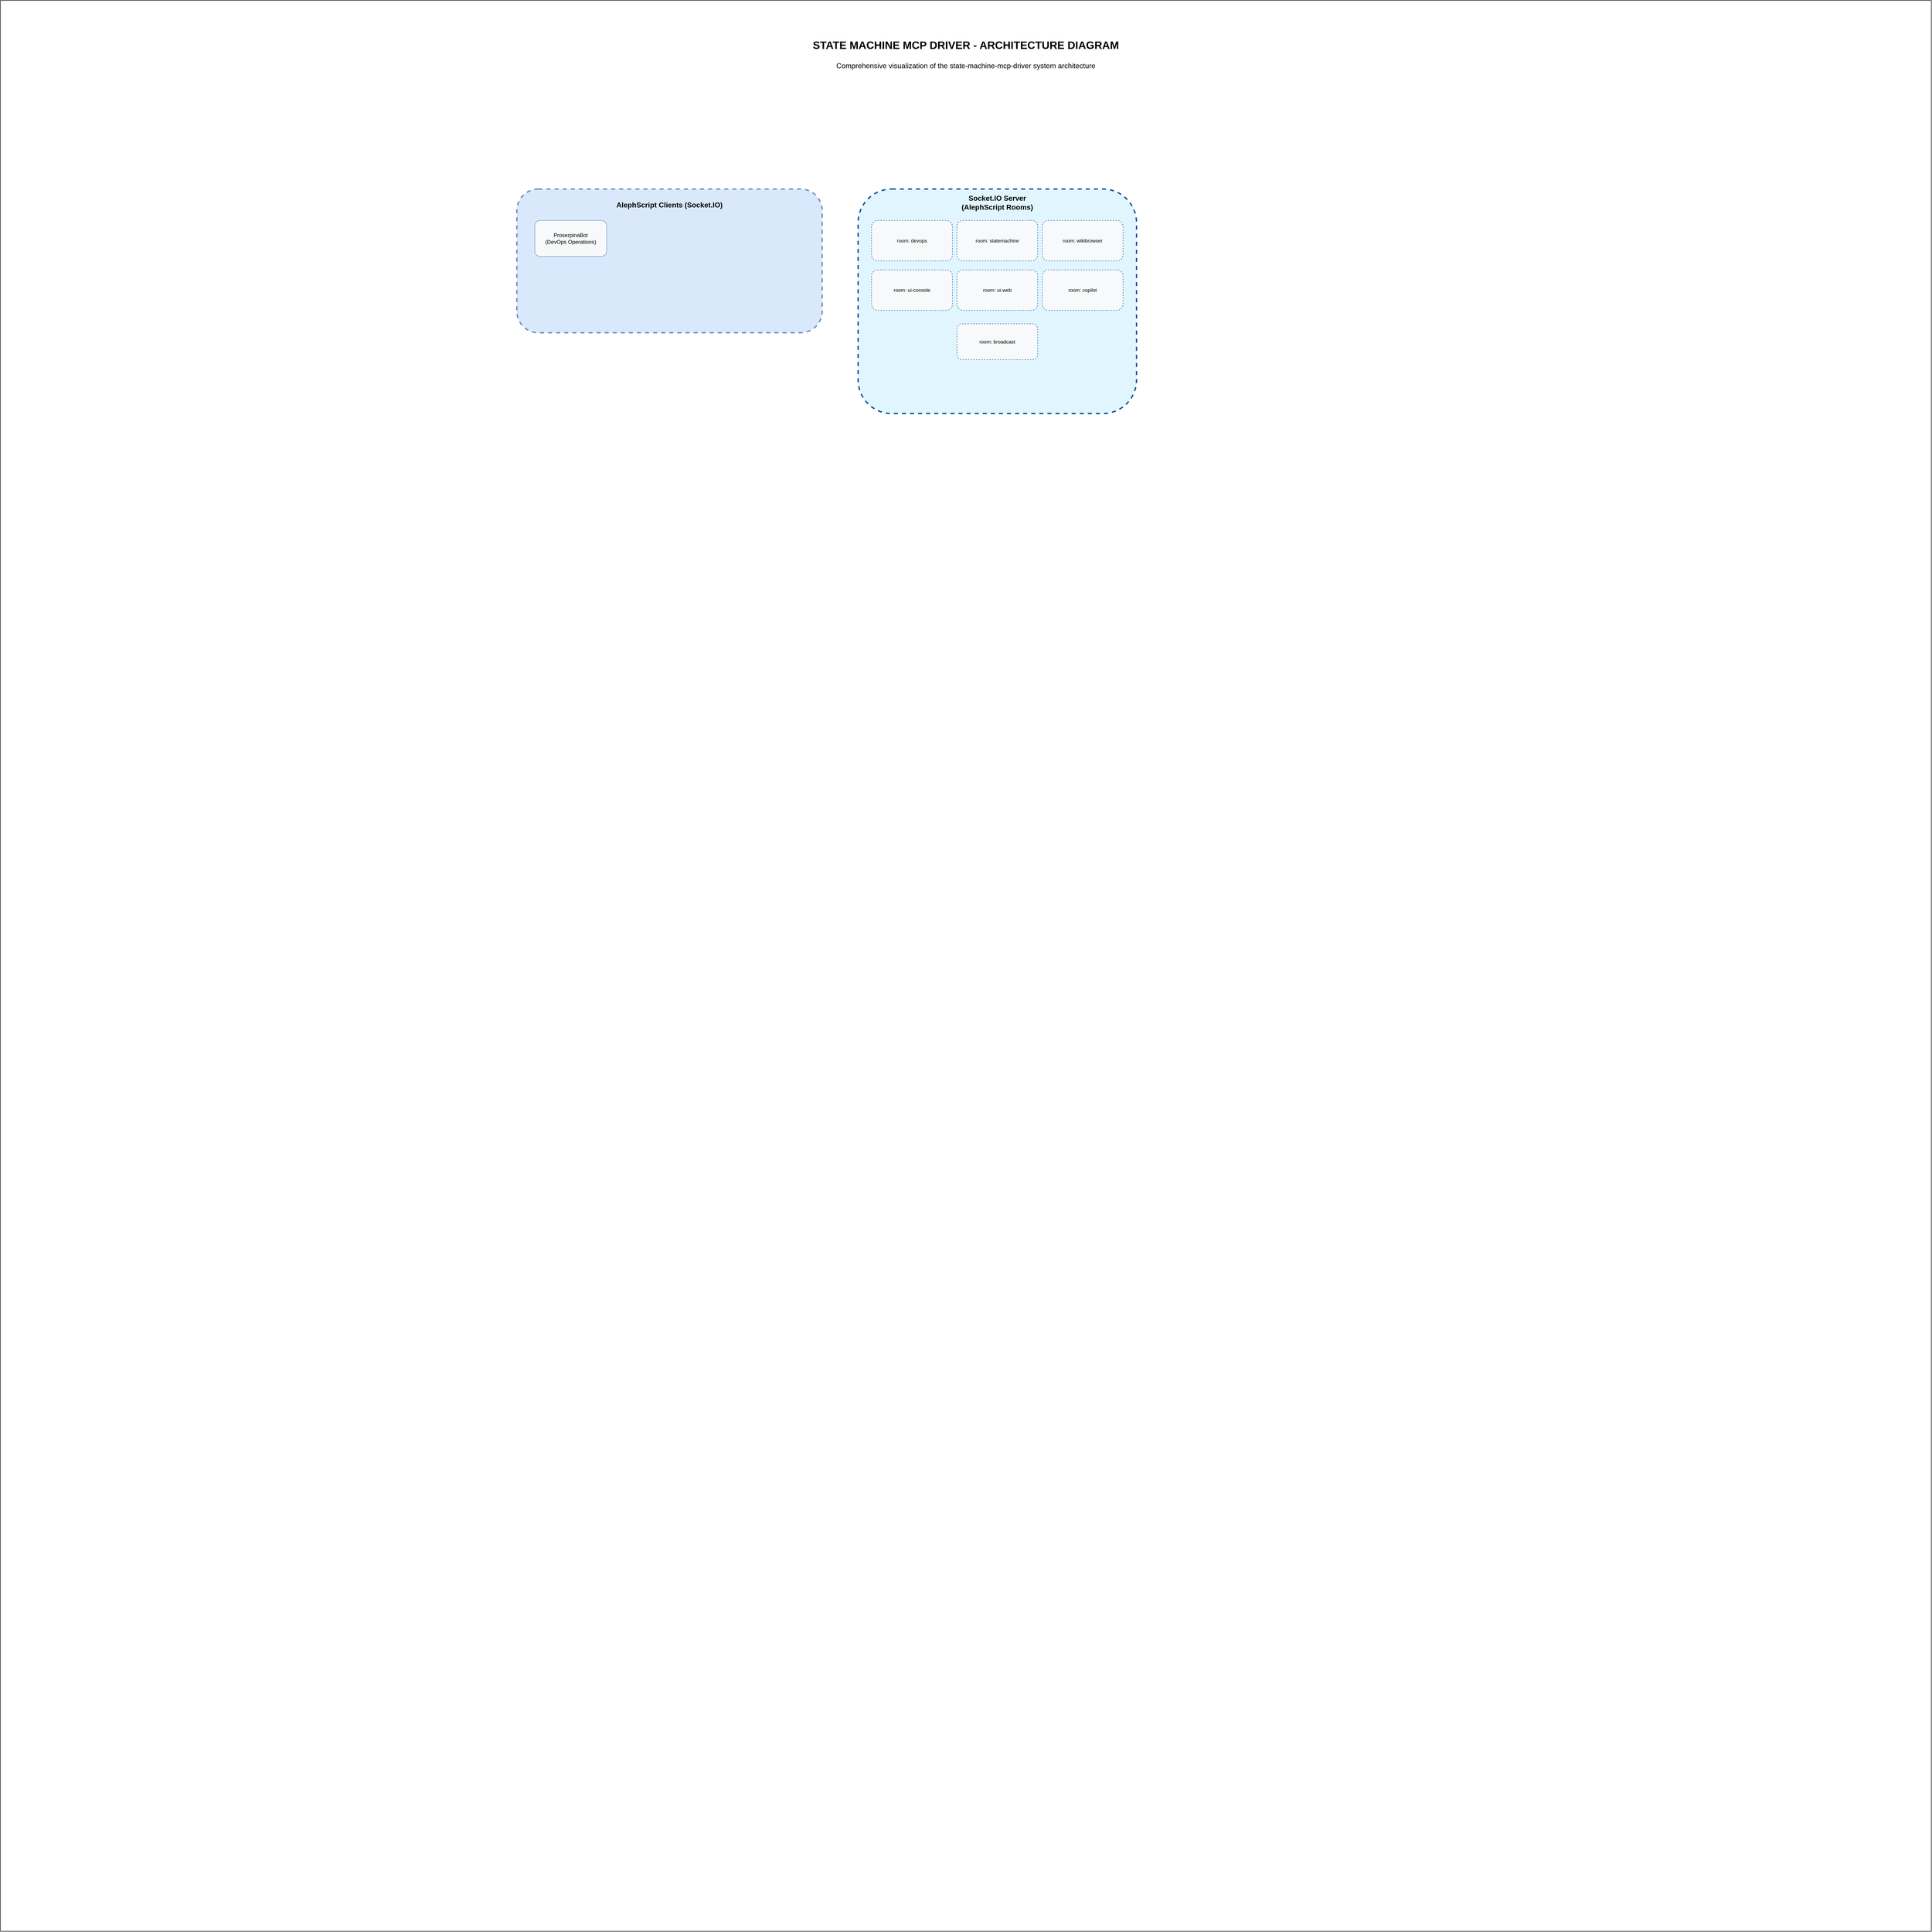 <mxfile version="21.7.2" type="device">
  <diagram name="MCP Architecture" id="ZI2ADXKwUIfG3KBBQAa_">
    <mxGraphModel dx="14514" dy="11667" grid="1" gridSize="10" guides="1" tooltips="1" connect="1" arrows="1" fold="1" page="1" pageScale="1" pageWidth="827" pageHeight="1169" math="0" shadow="0">
      <root>
        <mxCell id="0" />
        <mxCell id="1" parent="0" />
        <mxCell id="main-canvas" value="" style="whiteSpace=wrap;html=1;aspect=fixed;" vertex="1" parent="1">
          <mxGeometry x="-1150" y="-2680" width="4300" height="4300" as="geometry" />
        </mxCell>
        
        <!-- Title -->
        <mxCell id="diagram-title" value="STATE MACHINE MCP DRIVER - ARCHITECTURE DIAGRAM" style="text;html=1;strokeColor=none;fillColor=none;align=center;verticalAlign=middle;whiteSpace=wrap;rounded=0;fontSize=24;fontStyle=1;" vertex="1" parent="1">
          <mxGeometry x="500" y="-2600" width="1000" height="40" as="geometry" />
        </mxCell>
        
        <mxCell id="diagram-subtitle" value="Comprehensive visualization of the state-machine-mcp-driver system architecture" style="text;html=1;strokeColor=none;fillColor=none;align=center;verticalAlign=middle;whiteSpace=wrap;rounded=0;fontSize=16;" vertex="1" parent="1">
          <mxGeometry x="500" y="-2550" width="1000" height="30" as="geometry" />
        </mxCell>
        
        <!-- Socket.IO Server Group -->
        <mxCell id="socket-io-group" value="" style="group" vertex="1" connectable="0" parent="1">
          <mxGeometry x="760" y="-2260" width="620" height="500" as="geometry" />
        </mxCell>
        
        <mxCell id="socket-io-container" value="" style="rounded=1;whiteSpace=wrap;html=1;fillColor=#E1F5FE;strokeColor=#01579B;strokeWidth=3;dashed=1;" vertex="1" parent="socket-io-group">
          <mxGeometry width="620" height="500" as="geometry" />
        </mxCell>
        
        <mxCell id="socket-io-title" value="Socket.IO Server&#xa;(AlephScript Rooms)" style="text;html=1;strokeColor=none;fillColor=none;align=center;verticalAlign=middle;whiteSpace=wrap;rounded=0;fontSize=16;fontStyle=1;" vertex="1" parent="socket-io-group">
          <mxGeometry x="120" y="15" width="380" height="30" as="geometry" />
        </mxCell>
        
        <mxCell id="socket-room-devops" value="room: devops" style="rounded=1;whiteSpace=wrap;html=1;fontSize=11;fillColor=#f8f9fa;strokeColor=#01579B;dashed=1;" vertex="1" parent="socket-io-group">
          <mxGeometry x="30" y="70" width="180" height="90" as="geometry" />
        </mxCell>
        
        <mxCell id="socket-room-statemachine" value="room: statemachine" style="rounded=1;whiteSpace=wrap;html=1;fontSize=11;fillColor=#f8f9fa;strokeColor=#01579B;dashed=1;" vertex="1" parent="socket-io-group">
          <mxGeometry x="220" y="70" width="180" height="90" as="geometry" />
        </mxCell>
        
        <mxCell id="socket-room-wikibrowser" value="room: wikibrowser" style="rounded=1;whiteSpace=wrap;html=1;fontSize=11;fillColor=#f8f9fa;strokeColor=#01579B;dashed=1;" vertex="1" parent="socket-io-group">
          <mxGeometry x="410" y="70" width="180" height="90" as="geometry" />
        </mxCell>
        
        <mxCell id="socket-room-console" value="room: ui-console" style="rounded=1;whiteSpace=wrap;html=1;fontSize=11;fillColor=#f8f9fa;strokeColor=#01579B;dashed=1;" vertex="1" parent="socket-io-group">
          <mxGeometry x="30" y="180" width="180" height="90" as="geometry" />
        </mxCell>
        
        <mxCell id="socket-room-web" value="room: ui-web" style="rounded=1;whiteSpace=wrap;html=1;fontSize=11;fillColor=#f8f9fa;strokeColor=#01579B;dashed=1;" vertex="1" parent="socket-io-group">
          <mxGeometry x="220" y="180" width="180" height="90" as="geometry" />
        </mxCell>
        
        <mxCell id="socket-room-copilot" value="room: copilot" style="rounded=1;whiteSpace=wrap;html=1;fontSize=11;fillColor=#f8f9fa;strokeColor=#01579B;dashed=1;" vertex="1" parent="socket-io-group">
          <mxGeometry x="410" y="180" width="180" height="90" as="geometry" />
        </mxCell>
        
        <mxCell id="socket-room-broadcast" value="room: broadcast" style="rounded=1;whiteSpace=wrap;html=1;fontSize=11;fillColor=#f8f9fa;strokeColor=#01579B;dashed=1;" vertex="1" parent="socket-io-group">
          <mxGeometry x="220" y="300" width="180" height="80" as="geometry" />
        </mxCell>
        
        <!-- AlephScript Clients Group -->
        <mxCell id="alephscript-clients-group" value="" style="group" vertex="1" connectable="0" parent="1">
          <mxGeometry x="0" y="-2260" width="680" height="320" as="geometry" />
        </mxCell>
        
        <mxCell id="alephscript-clients-container" value="" style="rounded=1;whiteSpace=wrap;html=1;fillColor=#dae8fc;strokeColor=#6c8ebf;strokeWidth=3;dashed=1;" vertex="1" parent="alephscript-clients-group">
          <mxGeometry width="680" height="320" as="geometry" />
        </mxCell>
        
        <mxCell id="alephscript-clients-title" value="AlephScript Clients (Socket.IO)" style="text;html=1;strokeColor=none;fillColor=none;align=center;verticalAlign=middle;whiteSpace=wrap;rounded=0;fontSize=16;fontStyle=1;" vertex="1" parent="alephscript-clients-group">
          <mxGeometry x="180" y="20" width="320" height="30" as="geometry" />
        </mxCell>
        
        <mxCell id="alephscript-proserpina" value="ProserpinaBot&#xa;(DevOps Operations)" style="rounded=1;whiteSpace=wrap;html=1;fontSize=12;fillColor=#f8f9fa;strokeColor=#6c8ebf;" vertex="1" parent="alephscript-clients-group">
          <mxGeometry x="40" y="70" width="160" height="80" as="geometry" />
        </mxCell>
        
        <mxCell id="alephscript-orfeo" value="OrfeoBot&#xa;(Music & Audio)" style="rounded=1;whiteSpace=wrap;html=1;fontSize=12;fillColor=#f8f9fa;strokeColor=#6c8ebf;" vertex="1" parent="alephscript-clients-group">
          <mxGeometry x="240" y="70" width="160" height="80" as="geometry" />
        </mxCell>
        
        <mxCell id="alephscript-euridice" value="EuridiceBot&#xa;(Data & Analytics)" style="rounded=1;whiteSpace=wrap;html=1;fontSize=12;fillColor=#f8f9fa;strokeColor=#6c8ebf;" vertex="1" parent="alephscript-clients-group">
          <mxGeometry x="440" y="70" width="160" height="80" as="geometry" />
        </mxCell>
        
        <mxCell id="alephscript-unity" value="Unity AlephScript&#xa;(Game Integration)" style="rounded=1;whiteSpace=wrap;html=1;fontSize=12;fillColor=#f8f9fa;strokeColor=#6c8ebf;" vertex="1" parent="alephscript-clients-group">
          <mxGeometry x="240" y="180" width="160" height="80" as="geometry" />
        </mxCell>
        
        <!-- Channel Bots Group -->
        <mxCell id="channel-bots-group" value="" style="group" vertex="1" connectable="0" parent="1">
          <mxGeometry x="1460" y="-2260" width="620" height="320" as="geometry" />
        </mxCell>
        
        <mxCell id="channel-bots-container" value="" style="rounded=1;whiteSpace=wrap;html=1;fillColor=#e1d5e7;strokeColor=#9673a6;strokeWidth=3;dashed=1;" vertex="1" parent="channel-bots-group">
          <mxGeometry width="620" height="320" as="geometry" />
        </mxCell>
        
        <mxCell id="channel-bots-title" value="RxJS Channel Bots" style="text;html=1;strokeColor=none;fillColor=none;align=center;verticalAlign=middle;whiteSpace=wrap;rounded=0;fontSize=16;fontStyle=1;" vertex="1" parent="channel-bots-group">
          <mxGeometry x="180" y="20" width="260" height="30" as="geometry" />
        </mxCell>
        
        <mxCell id="bot-apolo" value="ApoloBot&#xa;(Strategic Agent)" style="rounded=1;whiteSpace=wrap;html=1;fontSize=12;fillColor=#f8f9fa;strokeColor=#9673a6;" vertex="1" parent="channel-bots-group">
          <mxGeometry x="40" y="70" width="160" height="80" as="geometry" />
        </mxCell>
        
        <mxCell id="bot-dionisio" value="DionisioBot&#xa;(Creative Agent)" style="rounded=1;whiteSpace=wrap;html=1;fontSize=12;fillColor=#f8f9fa;strokeColor=#9673a6;" vertex="1" parent="channel-bots-group">
          <mxGeometry x="240" y="70" width="160" height="80" as="geometry" />
        </mxCell>
        
        <mxCell id="bot-justice" value="JusticeBot&#xa;(Regulatory Agent)" style="rounded=1;whiteSpace=wrap;html=1;fontSize=12;fillColor=#f8f9fa;strokeColor=#9673a6;" vertex="1" parent="channel-bots-group">
          <mxGeometry x="40" y="180" width="160" height="80" as="geometry" />
        </mxCell>
        
        <mxCell id="bot-user-simulator" value="UserSimulator&#xa;(Testing Agent)" style="rounded=1;whiteSpace=wrap;html=1;fontSize=12;fillColor=#f8f9fa;strokeColor=#9673a6;" vertex="1" parent="channel-bots-group">
          <mxGeometry x="240" y="180" width="160" height="80" as="geometry" />
        </mxCell>
        
        <!-- MCPLauncherServer -->
        <mxCell id="launcher-server-group" value="" style="group" vertex="1" connectable="0" parent="1">
          <mxGeometry x="500" y="-1800" width="1000" height="500" as="geometry" />
        </mxCell>
        
        <mxCell id="launcher-server-container" value="" style="rounded=1;whiteSpace=wrap;html=1;fillColor=#fff2cc;strokeColor=#d6b656;strokeWidth=3;" vertex="1" parent="launcher-server-group">
          <mxGeometry width="1000" height="500" as="geometry" />
        </mxCell>
        
        <mxCell id="launcher-server-title" value="MCPLauncherServer.ts&#xa;(Core Central System - Port 3050)" style="text;html=1;strokeColor=none;fillColor=none;align=center;verticalAlign=middle;whiteSpace=wrap;rounded=0;fontSize=20;fontStyle=1;" vertex="1" parent="launcher-server-group">
          <mxGeometry x="180" y="20" width="640" height="50" as="geometry" />
        </mxCell>
        
        <mxCell id="launcher-server-description" value="Main server that manages and spawns other MCP service servers.&#xa;Provides health monitoring, auto-restart, and centralized control." style="text;html=1;strokeColor=none;fillColor=none;align=center;verticalAlign=middle;whiteSpace=wrap;rounded=0;fontSize=14;" vertex="1" parent="launcher-server-group">
          <mxGeometry x="200" y="70" width="600" height="50" as="geometry" />
        </mxCell>
        
        <!-- Orchestrator Group -->
        <mxCell id="orchestrator-group" value="" style="group" vertex="1" connectable="0" parent="1">
          <mxGeometry x="940" y="700" width="830" height="250" as="geometry" />
        </mxCell>
        
        <mxCell id="orchestrator-core" value="Orchestrator&#xa;(RxJS + NodeJS)" style="rounded=1;whiteSpace=wrap;html=1;fontSize=12;fontColor=#000000;strokeColor=#000000;fillColor=#FFFFFF;" vertex="1" parent="orchestrator-group">
          <mxGeometry x="360" y="180" width="140" height="70" as="geometry" />
        </mxCell>
        
        <mxCell id="app-channel" value="App&#xa;(AppMessage)" style="rounded=1;whiteSpace=wrap;html=1;fontSize=11;strokeColor=#2D7600;fillColor=#60a917;fontColor=#ffffff;" vertex="1" parent="orchestrator-group">
          <mxGeometry x="150" y="190" width="120" height="50" as="geometry" />
        </mxCell>
        
        <mxCell id="sys-channel" value="Sys&#xa;(SysMessage)" style="rounded=1;whiteSpace=wrap;html=1;fontSize=10;fontColor=default;strokeColor=#FF6D00;fillColor=#FFE0B2;align=center;verticalAlign=top;spacingLeft=5;spacingTop=5;fontFamily=Helvetica;gradientColor=none;" vertex="1" parent="orchestrator-group">
          <mxGeometry x="370" width="120" height="50" as="geometry" />
        </mxCell>
        
        <mxCell id="ui-channel" value="UI&#xa;(UIMessage)" style="rounded=1;whiteSpace=wrap;html=1;fontSize=11;fontColor=#ffffff;strokeColor=#006EAF;fillColor=#1ba1e2;" vertex="1" parent="orchestrator-group">
          <mxGeometry x="590" y="190" width="120" height="50" as="geometry" />
        </mxCell>
        
        <mxCell id="orchestrator-to-app" style="edgeStyle=orthogonalEdgeStyle;elbow=horizontal;strokeColor=#000000;dashed=1;" edge="1" parent="orchestrator-group" source="orchestrator-core" target="app-channel">
          <mxGeometry relative="1" as="geometry" />
        </mxCell>
        
        <mxCell id="orchestrator-to-sys" style="edgeStyle=orthogonalEdgeStyle;elbow=horizontal;strokeColor=#000000;dashed=1;" edge="1" parent="orchestrator-group" source="orchestrator-core" target="sys-channel">
          <mxGeometry relative="1" as="geometry" />
        </mxCell>
        
        <mxCell id="orchestrator-to-ui" style="edgeStyle=orthogonalEdgeStyle;elbow=horizontal;strokeColor=#000000;dashed=1;" edge="1" parent="orchestrator-group" source="orchestrator-core" target="ui-channel">
          <mxGeometry relative="1" as="geometry" />
        </mxCell>
        
        <!-- DevOpsServer Group -->
        <mxCell id="devops-server-group" value="" style="group" vertex="1" connectable="0" parent="1">
          <mxGeometry x="830" y="830" width="380" height="320" as="geometry" />
        </mxCell>
        
        <mxCell id="devops-server-container" value="" style="rounded=1;whiteSpace=wrap;html=1;fillColor=#E8F5E9;strokeColor=#4CAF50;strokeWidth=3;dashed=1;" vertex="1" parent="devops-server-group">
          <mxGeometry width="380" height="320" as="geometry" />
        </mxCell>
        
        <mxCell id="devops-server-title" value="DevOpsServerImpl&#xa;(Port 3003)" style="text;html=1;strokeColor=none;fillColor=none;align=center;verticalAlign=middle;whiteSpace=wrap;rounded=0;fontSize=16;fontStyle=1;" vertex="1" parent="devops-server-group">
          <mxGeometry x="110" y="15" width="160" height="30" as="geometry" />
        </mxCell>
        
        <mxCell id="devops-server-socket" value="Socket.IO Client&#xa;Plugin (room: devops)" style="rounded=1;whiteSpace=wrap;html=1;fontSize=11;fillColor=#E1F5FE;strokeColor=#01579B;fontStyle=1;" vertex="1" parent="devops-server-group">
          <mxGeometry x="120" y="60" width="140" height="60" as="geometry" />
        </mxCell>
        
        <mxCell id="devops-server-orchestrator" value="Orchestrator&#xa;Client" style="rounded=1;whiteSpace=wrap;html=1;fontSize=11;fillColor=#FFFFFF;strokeColor=#000000;fontStyle=1;" vertex="1" parent="devops-server-group">
          <mxGeometry x="120" y="150" width="140" height="60" as="geometry" />
        </mxCell>
        
        <mxCell id="devops-server-adapter" value="MCP Adapter" style="rounded=1;whiteSpace=wrap;html=1;fontSize=11;fillColor=#F3E5F5;strokeColor=#6A1B9A;fontStyle=1;" vertex="1" parent="devops-server-group">
          <mxGeometry x="120" y="240" width="140" height="60" as="geometry" />
        </mxCell>
        
        <!-- StateMachineServer Group -->
        <mxCell id="statemachine-server-group" value="" style="group" vertex="1" connectable="0" parent="1">
          <mxGeometry x="1300" y="830" width="380" height="320" as="geometry" />
        </mxCell>
        
        <mxCell id="statemachine-server-container" value="" style="rounded=1;whiteSpace=wrap;html=1;fillColor=#ffe6cc;strokeColor=#d79b00;strokeWidth=3;dashed=1;" vertex="1" parent="statemachine-server-group">
          <mxGeometry width="380" height="320" as="geometry" />
        </mxCell>
        
        <mxCell id="statemachine-server-title" value="MCPStateMachineServer&#xa;(Port 3001)" style="text;html=1;strokeColor=none;fillColor=none;align=center;verticalAlign=middle;whiteSpace=wrap;rounded=0;fontSize=16;fontStyle=1;" vertex="1" parent="statemachine-server-group">
          <mxGeometry x="110" y="15" width="160" height="30" as="geometry" />
        </mxCell>
        
        <mxCell id="statemachine-server-socket" value="Socket.IO Client&#xa;Plugin (room: statemachine)" style="rounded=1;whiteSpace=wrap;html=1;fontSize=11;fillColor=#E1F5FE;strokeColor=#01579B;fontStyle=1;" vertex="1" parent="statemachine-server-group">
          <mxGeometry x="120" y="60" width="140" height="60" as="geometry" />
        </mxCell>
        
        <mxCell id="statemachine-server-orchestrator" value="Orchestrator&#xa;Client" style="rounded=1;whiteSpace=wrap;html=1;fontSize=11;fillColor=#FFFFFF;strokeColor=#000000;fontStyle=1;" vertex="1" parent="statemachine-server-group">
          <mxGeometry x="120" y="150" width="140" height="60" as="geometry" />
        </mxCell>
        
        <mxCell id="statemachine-server-adapter" value="MCP Adapter" style="rounded=1;whiteSpace=wrap;html=1;fontSize=11;fillColor=#F3E5F5;strokeColor=#6A1B9A;fontStyle=1;" vertex="1" parent="statemachine-server-group">
          <mxGeometry x="120" y="240" width="140" height="60" as="geometry" />
        </mxCell>
        
        <!-- WikiBrowserServer Group -->
        <mxCell id="wikibrowser-server-group" value="" style="group" vertex="1" connectable="0" parent="1">
          <mxGeometry x="1770" y="830" width="380" height="320" as="geometry" />
        </mxCell>
        
        <mxCell id="wikibrowser-server-container" value="" style="rounded=1;whiteSpace=wrap;html=1;fillColor=#d0cee2;strokeColor=#56517e;strokeWidth=3;dashed=1;" vertex="1" parent="wikibrowser-server-group">
          <mxGeometry width="380" height="320" as="geometry" />
        </mxCell>
        
        <mxCell id="wikibrowser-server-title" value="MCPWikiBrowserServer&#xa;(Port 3002)" style="text;html=1;strokeColor=none;fillColor=none;align=center;verticalAlign=middle;whiteSpace=wrap;rounded=0;fontSize=16;fontStyle=1;" vertex="1" parent="wikibrowser-server-group">
          <mxGeometry x="110" y="15" width="160" height="30" as="geometry" />
        </mxCell>
        
        <mxCell id="wikibrowser-server-socket" value="Socket.IO Client&#xa;Plugin (room: wikibrowser)" style="rounded=1;whiteSpace=wrap;html=1;fontSize=11;fillColor=#E1F5FE;strokeColor=#01579B;fontStyle=1;" vertex="1" parent="wikibrowser-server-group">
          <mxGeometry x="120" y="60" width="140" height="60" as="geometry" />
        </mxCell>
        
        <mxCell id="wikibrowser-server-orchestrator" value="Orchestrator&#xa;Client" style="rounded=1;whiteSpace=wrap;html=1;fontSize=11;fillColor=#FFFFFF;strokeColor=#000000;fontStyle=1;" vertex="1" parent="wikibrowser-server-group">
          <mxGeometry x="120" y="150" width="140" height="60" as="geometry" />
        </mxCell>
        
        <mxCell id="wikibrowser-server-adapter" value="MCP Adapter" style="rounded=1;whiteSpace=wrap;html=1;fontSize=11;fillColor=#F3E5F5;strokeColor=#6A1B9A;fontStyle=1;" vertex="1" parent="wikibrowser-server-group">
          <mxGeometry x="120" y="240" width="140" height="60" as="geometry" />
        </mxCell>
        
        <!-- GamificationUI Group -->
        <mxCell id="gamification-ui-group" value="" style="group" vertex="1" connectable="0" parent="1">
          <mxGeometry x="500" y="1200" width="1000" height="320" as="geometry" />
        </mxCell>
        
        <mxCell id="gamification-ui-container" value="" style="rounded=1;whiteSpace=wrap;html=1;fillColor=#f8cecc;strokeColor=#b85450;strokeWidth=3;" vertex="1" parent="gamification-ui-group">
          <mxGeometry width="1000" height="320" as="geometry" />
        </mxCell>
        
        <mxCell id="gamification-ui-title" value="GamificationUI System" style="text;html=1;strokeColor=none;fillColor=none;align=center;verticalAlign=middle;whiteSpace=wrap;rounded=0;fontSize=18;fontStyle=1;" vertex="1" parent="gamification-ui-group">
          <mxGeometry x="250" y="20" width="500" height="40" as="geometry" />
        </mxCell>
        
        <mxCell id="console-ui-container" value="ConsoleGamificationUI&#xa;(Terminal Interface)" style="rounded=1;whiteSpace=wrap;html=1;fontSize=12;fillColor=#f8cecc;strokeColor=#b85450;" vertex="1" parent="gamification-ui-group">
          <mxGeometry x="100" y="80" width="180" height="80" as="geometry" />
        </mxCell>
        
        <mxCell id="html5-ui-container" value="HTML5GamificationUI&#xa;(Web Interface with SSE)" style="rounded=1;whiteSpace=wrap;html=1;fontSize=12;fillColor=#f8cecc;strokeColor=#b85450;" vertex="1" parent="gamification-ui-group">
          <mxGeometry x="310" y="80" width="180" height="80" as="geometry" />
        </mxCell>
        
        <mxCell id="multi-ui-container" value="MultiUIGameManager&#xa;(UI Coordinator)" style="rounded=1;whiteSpace=wrap;html=1;fontSize=12;fillColor=#f8cecc;strokeColor=#b85450;" vertex="1" parent="gamification-ui-group">
          <mxGeometry x="520" y="80" width="180" height="80" as="geometry" />
        </mxCell>
        
        <mxCell id="conversation-msg-container" value="ConversationMessage&#xa;(Game Message Interface)" style="rounded=1;whiteSpace=wrap;html=1;fontSize=12;fillColor=#f8cecc;strokeColor=#b85450;dashed=1;" vertex="1" parent="gamification-ui-group">
          <mxGeometry x="310" y="190" width="180" height="80" as="geometry" />
        </mxCell>
        
        <!-- Connections between components -->
        <mxCell id="connection-launcher-socket" style="edgeStyle=orthogonalEdgeStyle;rounded=0;orthogonalLoop=1;jettySize=auto;html=1;entryX=0.5;entryY=1;entryDx=0;entryDy=0;strokeColor=#01579B;strokeWidth=2;" edge="1" parent="1" source="launcher-server-container" target="socket-io-container">
          <mxGeometry relative="1" as="geometry" />
        </mxCell>
        
        <!-- Footer sections -->
        <mxCell id="footer-section-1" value="" style="rounded=1;whiteSpace=wrap;html=1;fillColor=#f5f5f5;strokeColor=#666666;strokeWidth=2;" vertex="1" parent="1">
          <mxGeometry x="-950" y="1600" width="1350" height="200" as="geometry" />
        </mxCell>
        
        <mxCell id="footer-section-1-title" value="Stack Technologies" style="text;html=1;strokeColor=none;fillColor=none;align=center;verticalAlign=middle;whiteSpace=wrap;rounded=0;fontSize=16;fontStyle=1;" vertex="1" parent="1">
          <mxGeometry x="-600" y="1620" width="650" height="30" as="geometry" />
        </mxCell>
        
        <mxCell id="footer-section-2" value="" style="rounded=1;whiteSpace=wrap;html=1;fillColor=#f5f5f5;strokeColor=#666666;strokeWidth=2;" vertex="1" parent="1">
          <mxGeometry x="500" y="1600" width="1000" height="200" as="geometry" />
        </mxCell>
        
        <mxCell id="footer-section-2-title" value="Architectural Patterns" style="text;html=1;strokeColor=none;fillColor=none;align=center;verticalAlign=middle;whiteSpace=wrap;rounded=0;fontSize=16;fontStyle=1;" vertex="1" parent="1">
          <mxGeometry x="675" y="1620" width="650" height="30" as="geometry" />
        </mxCell>
        
        <mxCell id="footer-section-3" value="" style="rounded=1;whiteSpace=wrap;html=1;fillColor=#f5f5f5;strokeColor=#666666;strokeWidth=2;" vertex="1" parent="1">
          <mxGeometry x="1560" y="1600" width="800" height="200" as="geometry" />
        </mxCell>
        
        <mxCell id="footer-section-3-title" value="Deployment Configuration" style="text;html=1;strokeColor=none;fillColor=none;align=center;verticalAlign=middle;whiteSpace=wrap;rounded=0;fontSize=16;fontStyle=1;" vertex="1" parent="1">
          <mxGeometry x="1735" y="1620" width="450" height="30" as="geometry" />
        </mxCell>
      </root>
    </mxGraphModel>
  </diagram>
</mxfile>
